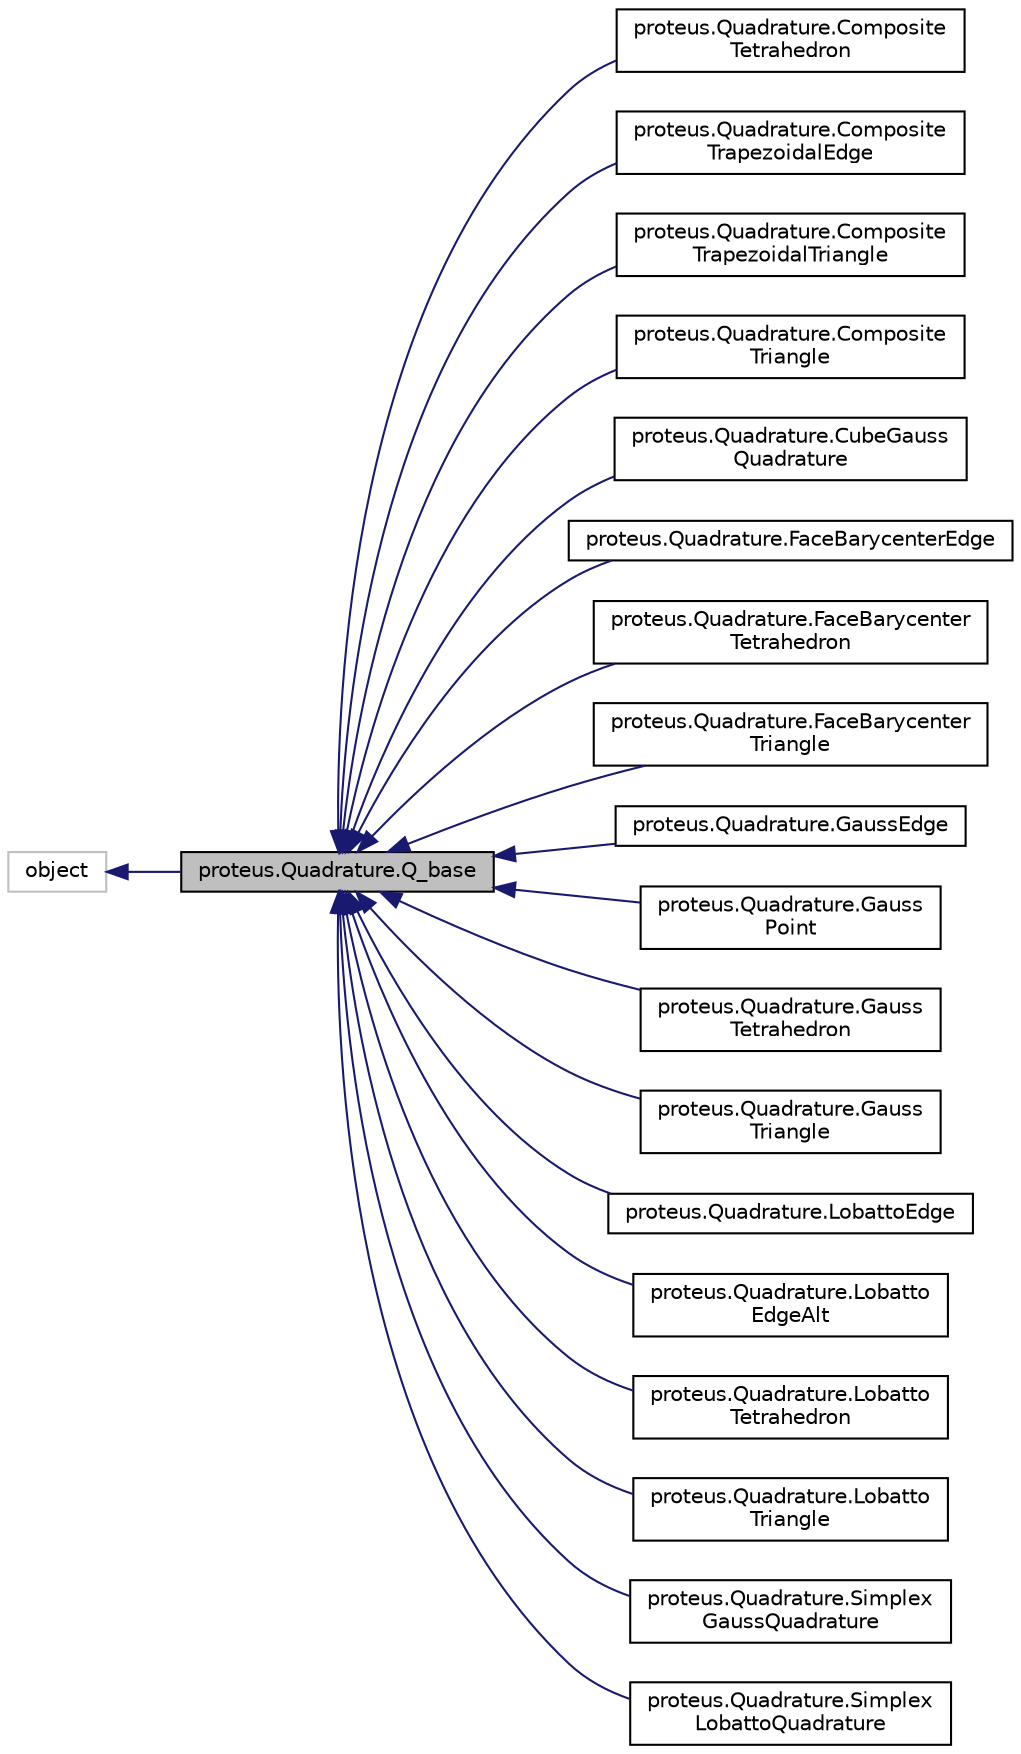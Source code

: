 digraph "proteus.Quadrature.Q_base"
{
 // LATEX_PDF_SIZE
  edge [fontname="Helvetica",fontsize="10",labelfontname="Helvetica",labelfontsize="10"];
  node [fontname="Helvetica",fontsize="10",shape=record];
  rankdir="LR";
  Node1 [label="proteus.Quadrature.Q_base",height=0.2,width=0.4,color="black", fillcolor="grey75", style="filled", fontcolor="black",tooltip=" "];
  Node2 -> Node1 [dir="back",color="midnightblue",fontsize="10",style="solid",fontname="Helvetica"];
  Node2 [label="object",height=0.2,width=0.4,color="grey75", fillcolor="white", style="filled",tooltip=" "];
  Node1 -> Node3 [dir="back",color="midnightblue",fontsize="10",style="solid",fontname="Helvetica"];
  Node3 [label="proteus.Quadrature.Composite\lTetrahedron",height=0.2,width=0.4,color="black", fillcolor="white", style="filled",URL="$d5/db9/classproteus_1_1Quadrature_1_1CompositeTetrahedron.html",tooltip=" "];
  Node1 -> Node4 [dir="back",color="midnightblue",fontsize="10",style="solid",fontname="Helvetica"];
  Node4 [label="proteus.Quadrature.Composite\lTrapezoidalEdge",height=0.2,width=0.4,color="black", fillcolor="white", style="filled",URL="$d0/db4/classproteus_1_1Quadrature_1_1CompositeTrapezoidalEdge.html",tooltip=" "];
  Node1 -> Node5 [dir="back",color="midnightblue",fontsize="10",style="solid",fontname="Helvetica"];
  Node5 [label="proteus.Quadrature.Composite\lTrapezoidalTriangle",height=0.2,width=0.4,color="black", fillcolor="white", style="filled",URL="$d8/dab/classproteus_1_1Quadrature_1_1CompositeTrapezoidalTriangle.html",tooltip=" "];
  Node1 -> Node6 [dir="back",color="midnightblue",fontsize="10",style="solid",fontname="Helvetica"];
  Node6 [label="proteus.Quadrature.Composite\lTriangle",height=0.2,width=0.4,color="black", fillcolor="white", style="filled",URL="$df/d08/classproteus_1_1Quadrature_1_1CompositeTriangle.html",tooltip=" "];
  Node1 -> Node7 [dir="back",color="midnightblue",fontsize="10",style="solid",fontname="Helvetica"];
  Node7 [label="proteus.Quadrature.CubeGauss\lQuadrature",height=0.2,width=0.4,color="black", fillcolor="white", style="filled",URL="$dc/d26/classproteus_1_1Quadrature_1_1CubeGaussQuadrature.html",tooltip=" "];
  Node1 -> Node8 [dir="back",color="midnightblue",fontsize="10",style="solid",fontname="Helvetica"];
  Node8 [label="proteus.Quadrature.FaceBarycenterEdge",height=0.2,width=0.4,color="black", fillcolor="white", style="filled",URL="$d3/d47/classproteus_1_1Quadrature_1_1FaceBarycenterEdge.html",tooltip=" "];
  Node1 -> Node9 [dir="back",color="midnightblue",fontsize="10",style="solid",fontname="Helvetica"];
  Node9 [label="proteus.Quadrature.FaceBarycenter\lTetrahedron",height=0.2,width=0.4,color="black", fillcolor="white", style="filled",URL="$d9/d99/classproteus_1_1Quadrature_1_1FaceBarycenterTetrahedron.html",tooltip=" "];
  Node1 -> Node10 [dir="back",color="midnightblue",fontsize="10",style="solid",fontname="Helvetica"];
  Node10 [label="proteus.Quadrature.FaceBarycenter\lTriangle",height=0.2,width=0.4,color="black", fillcolor="white", style="filled",URL="$dc/d18/classproteus_1_1Quadrature_1_1FaceBarycenterTriangle.html",tooltip=" "];
  Node1 -> Node11 [dir="back",color="midnightblue",fontsize="10",style="solid",fontname="Helvetica"];
  Node11 [label="proteus.Quadrature.GaussEdge",height=0.2,width=0.4,color="black", fillcolor="white", style="filled",URL="$d4/d2e/classproteus_1_1Quadrature_1_1GaussEdge.html",tooltip=" "];
  Node1 -> Node12 [dir="back",color="midnightblue",fontsize="10",style="solid",fontname="Helvetica"];
  Node12 [label="proteus.Quadrature.Gauss\lPoint",height=0.2,width=0.4,color="black", fillcolor="white", style="filled",URL="$d6/dca/classproteus_1_1Quadrature_1_1GaussPoint.html",tooltip=" "];
  Node1 -> Node13 [dir="back",color="midnightblue",fontsize="10",style="solid",fontname="Helvetica"];
  Node13 [label="proteus.Quadrature.Gauss\lTetrahedron",height=0.2,width=0.4,color="black", fillcolor="white", style="filled",URL="$d5/d74/classproteus_1_1Quadrature_1_1GaussTetrahedron.html",tooltip=" "];
  Node1 -> Node14 [dir="back",color="midnightblue",fontsize="10",style="solid",fontname="Helvetica"];
  Node14 [label="proteus.Quadrature.Gauss\lTriangle",height=0.2,width=0.4,color="black", fillcolor="white", style="filled",URL="$d5/da0/classproteus_1_1Quadrature_1_1GaussTriangle.html",tooltip=" "];
  Node1 -> Node15 [dir="back",color="midnightblue",fontsize="10",style="solid",fontname="Helvetica"];
  Node15 [label="proteus.Quadrature.LobattoEdge",height=0.2,width=0.4,color="black", fillcolor="white", style="filled",URL="$d0/db2/classproteus_1_1Quadrature_1_1LobattoEdge.html",tooltip=" "];
  Node1 -> Node16 [dir="back",color="midnightblue",fontsize="10",style="solid",fontname="Helvetica"];
  Node16 [label="proteus.Quadrature.Lobatto\lEdgeAlt",height=0.2,width=0.4,color="black", fillcolor="white", style="filled",URL="$df/d5f/classproteus_1_1Quadrature_1_1LobattoEdgeAlt.html",tooltip=" "];
  Node1 -> Node17 [dir="back",color="midnightblue",fontsize="10",style="solid",fontname="Helvetica"];
  Node17 [label="proteus.Quadrature.Lobatto\lTetrahedron",height=0.2,width=0.4,color="black", fillcolor="white", style="filled",URL="$de/dae/classproteus_1_1Quadrature_1_1LobattoTetrahedron.html",tooltip=" "];
  Node1 -> Node18 [dir="back",color="midnightblue",fontsize="10",style="solid",fontname="Helvetica"];
  Node18 [label="proteus.Quadrature.Lobatto\lTriangle",height=0.2,width=0.4,color="black", fillcolor="white", style="filled",URL="$d0/de6/classproteus_1_1Quadrature_1_1LobattoTriangle.html",tooltip=" "];
  Node1 -> Node19 [dir="back",color="midnightblue",fontsize="10",style="solid",fontname="Helvetica"];
  Node19 [label="proteus.Quadrature.Simplex\lGaussQuadrature",height=0.2,width=0.4,color="black", fillcolor="white", style="filled",URL="$dc/d35/classproteus_1_1Quadrature_1_1SimplexGaussQuadrature.html",tooltip=" "];
  Node1 -> Node20 [dir="back",color="midnightblue",fontsize="10",style="solid",fontname="Helvetica"];
  Node20 [label="proteus.Quadrature.Simplex\lLobattoQuadrature",height=0.2,width=0.4,color="black", fillcolor="white", style="filled",URL="$de/d6b/classproteus_1_1Quadrature_1_1SimplexLobattoQuadrature.html",tooltip=" "];
}
